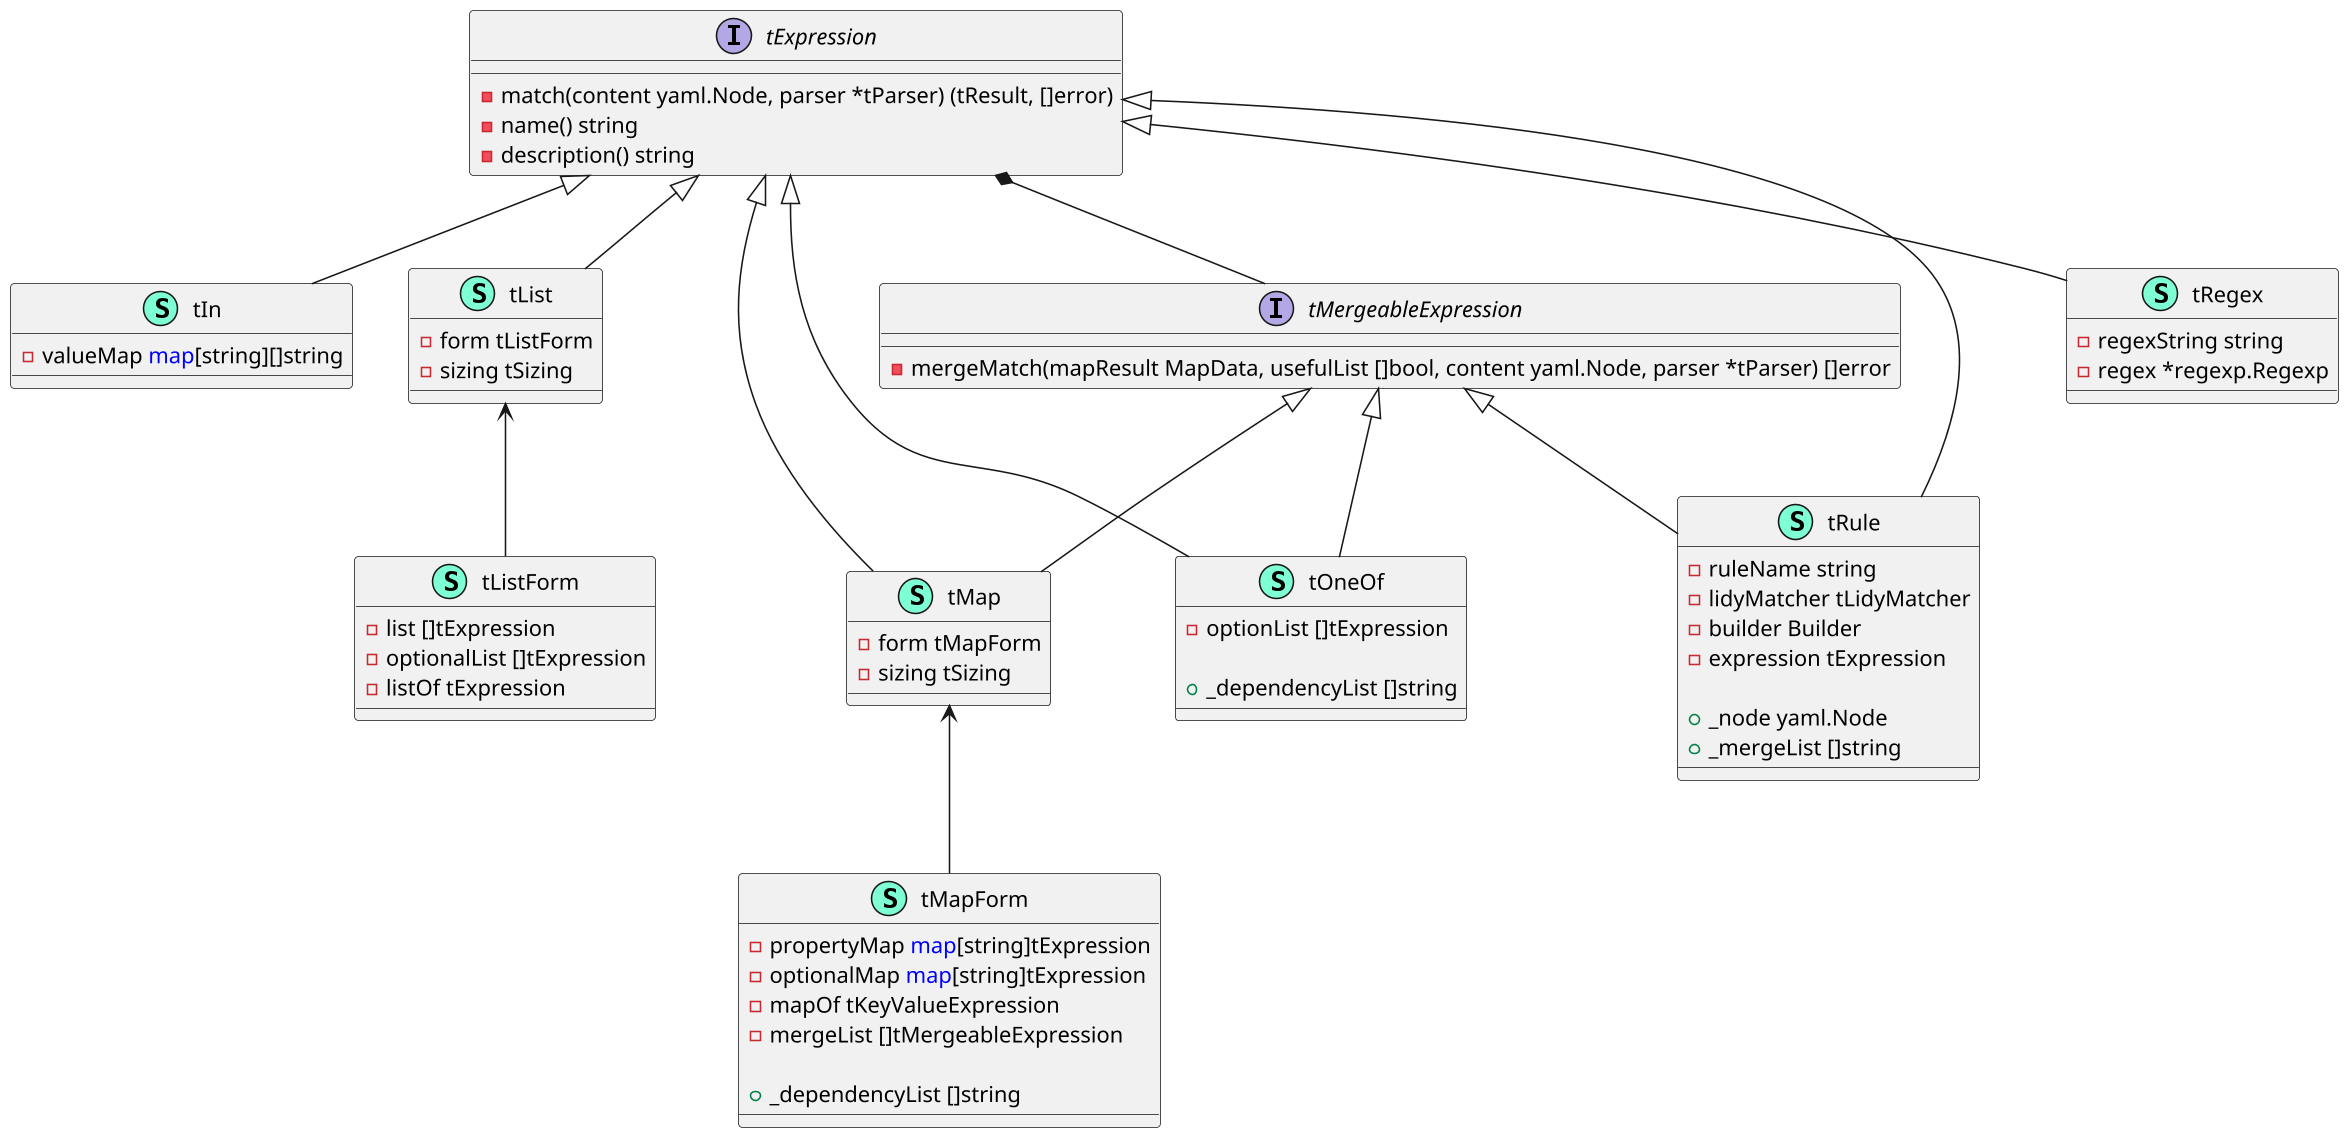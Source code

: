 @startuml

skinparam classFontName CMU Sans Serif
skinparam dpi 150

interface tExpression  {
    - match(content yaml.Node, parser *tParser) (tResult, []error)
    - name() string
    - description() string
}
class tIn << (S,Aquamarine) >> {
    - valueMap <font color=blue>map</font>[string][]string
}
class tList << (S,Aquamarine) >> {
    - form tListForm
    - sizing tSizing
}
class tMap << (S,Aquamarine) >> {
    - form tMapForm
    - sizing tSizing
}
interface tMergeableExpression  {
    - mergeMatch(mapResult MapData, usefulList []bool, content yaml.Node, parser *tParser) []error
}
class tOneOf << (S,Aquamarine) >> {
    - optionList []tExpression

    + _dependencyList []string
}
class tRegex << (S,Aquamarine) >> {
    - regexString string
    - regex *regexp.Regexp
}
class tRule << (S,Aquamarine) >> {
    - ruleName string
    - lidyMatcher tLidyMatcher
    - builder Builder
    - expression tExpression

    + _node yaml.Node
    + _mergeList []string
}
class tListForm << (S,Aquamarine) >> {
    - list []tExpression
    - optionalList []tExpression
    - listOf tExpression
}
class tMapForm << (S,Aquamarine) >> {
    - propertyMap <font color=blue>map</font>[string]tExpression
    - optionalMap <font color=blue>map</font>[string]tExpression
    - mapOf tKeyValueExpression
    - mergeList []tMergeableExpression

    + _dependencyList []string
}
"tList" <-- "tListForm"
"tMap" <-- "tMapForm"

"tExpression" *-- "tMergeableExpression"

"tExpression" <|-- "tIn"
"tExpression" <|-- "tList"
"tExpression" <|-- "tMap"
"tExpression" <|-- "tOneOf"
"tExpression" <|-- "tRegex"
"tExpression" <|-- "tRule"
"tMergeableExpression" <|-- "tMap"
"tMergeableExpression" <|-- "tOneOf"
"tMergeableExpression" <|-- "tRule"

@enduml
